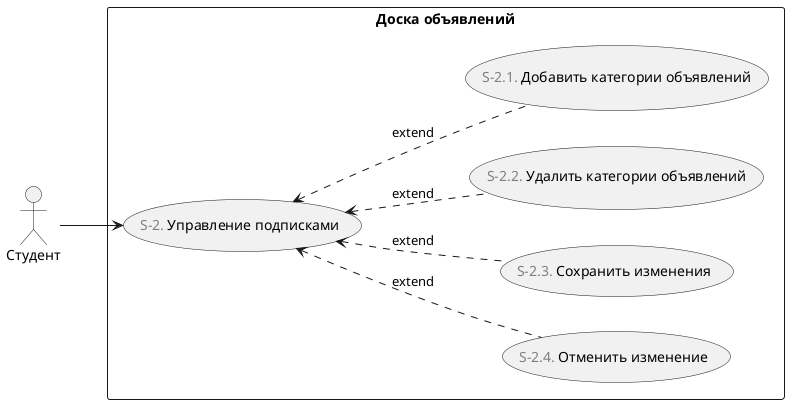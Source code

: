 ﻿@startuml
'https://plantuml.com/use-case-diagram

left to right direction 

:Студент: as student

rectangle "Доска объявлений" {
    (<font color="gray">S-2.</font> Управление подписками) as manage_subscriptions
    
    student --> manage_subscriptions
    
    manage_subscriptions <.. (<font color="gray">S-2.4.</font> Отменить изменение) : extend
    manage_subscriptions <.. (<font color="gray">S-2.3.</font> Сохранить изменения) : extend
    
    manage_subscriptions <.. (<font color="gray">S-2.2.</font> Удалить категории объявлений) : extend
    manage_subscriptions <.. (<font color="gray">S-2.1.</font> Добавить категории объявлений) : extend 
}

@enduml